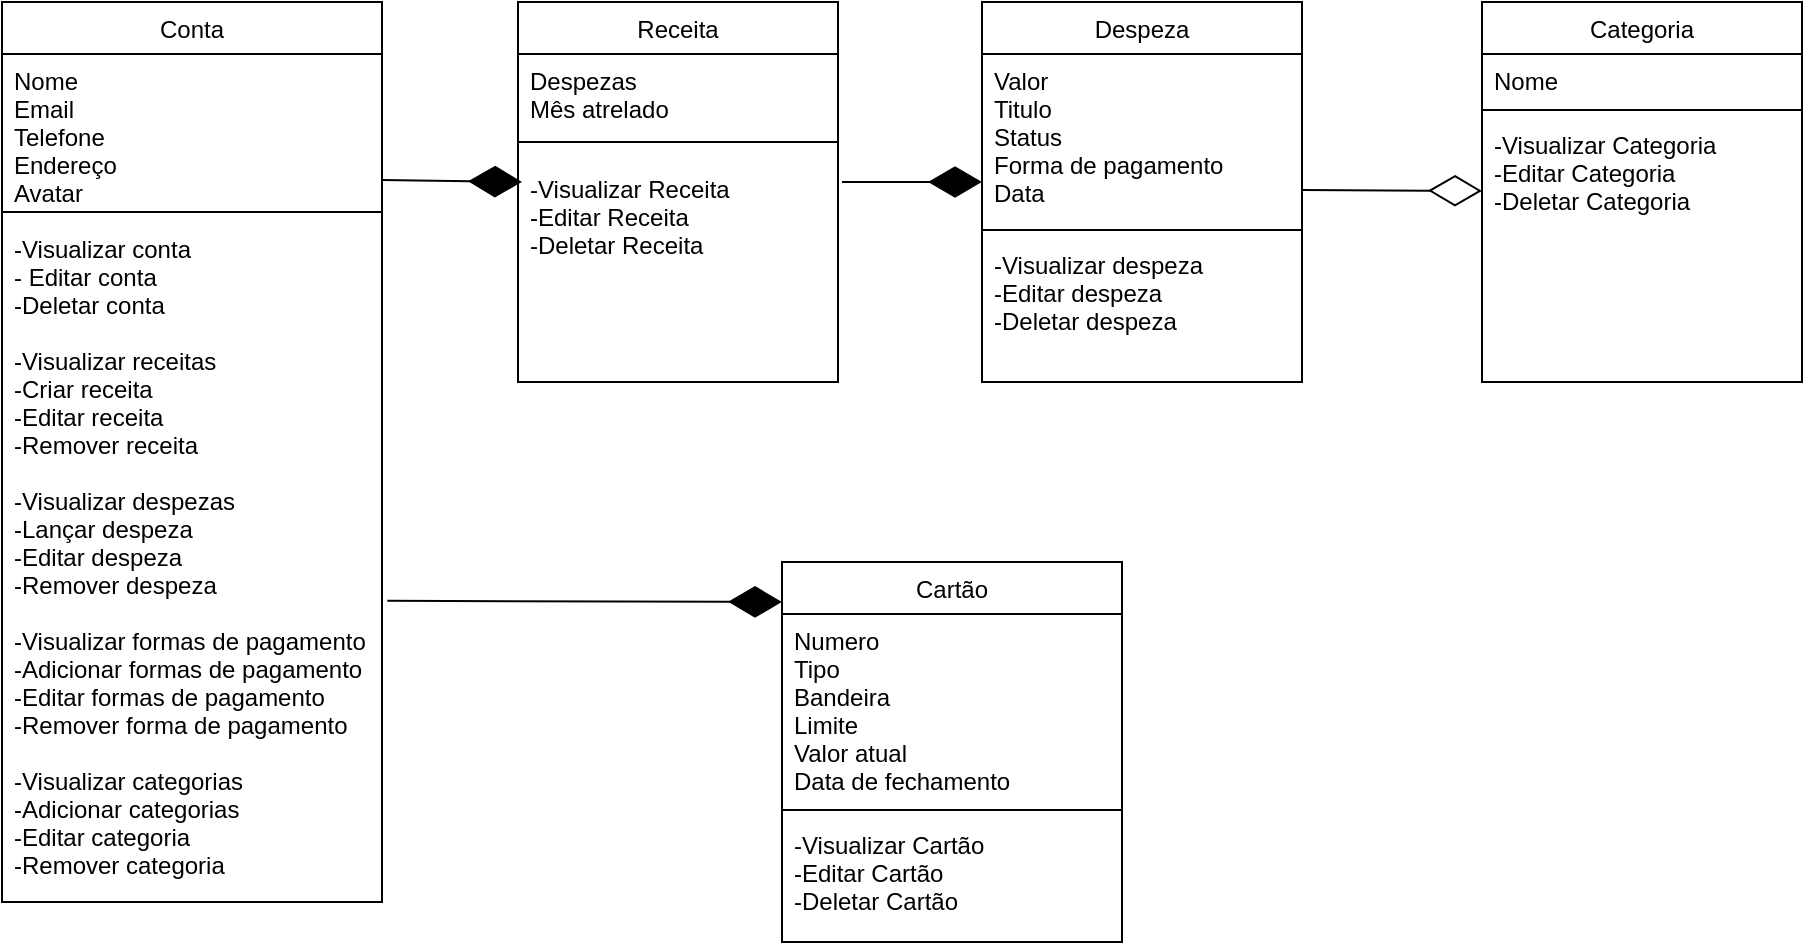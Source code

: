 <mxfile version="20.2.7" type="device"><diagram id="C5RBs43oDa-KdzZeNtuy" name="Page-1"><mxGraphModel dx="1578" dy="876" grid="1" gridSize="10" guides="1" tooltips="1" connect="1" arrows="1" fold="1" page="1" pageScale="1" pageWidth="827" pageHeight="1169" math="0" shadow="0"><root><mxCell id="WIyWlLk6GJQsqaUBKTNV-0"/><mxCell id="WIyWlLk6GJQsqaUBKTNV-1" parent="WIyWlLk6GJQsqaUBKTNV-0"/><mxCell id="vGy7mTZiqkGQbts9ifBi-1" value="Conta" style="swimlane;fontStyle=0;align=center;verticalAlign=top;childLayout=stackLayout;horizontal=1;startSize=26;horizontalStack=0;resizeParent=1;resizeLast=0;collapsible=1;marginBottom=0;rounded=0;shadow=0;strokeWidth=1;" vertex="1" parent="WIyWlLk6GJQsqaUBKTNV-1"><mxGeometry x="40" y="30" width="190" height="450" as="geometry"><mxRectangle x="340" y="380" width="170" height="26" as="alternateBounds"/></mxGeometry></mxCell><mxCell id="vGy7mTZiqkGQbts9ifBi-2" value="Nome&#10;Email&#10;Telefone&#10;Endereço&#10;Avatar" style="text;align=left;verticalAlign=top;spacingLeft=4;spacingRight=4;overflow=hidden;rotatable=0;points=[[0,0.5],[1,0.5]];portConstraint=eastwest;" vertex="1" parent="vGy7mTZiqkGQbts9ifBi-1"><mxGeometry y="26" width="190" height="74" as="geometry"/></mxCell><mxCell id="vGy7mTZiqkGQbts9ifBi-41" value="" style="endArrow=diamondThin;endFill=1;endSize=24;html=1;rounded=0;" edge="1" parent="vGy7mTZiqkGQbts9ifBi-1"><mxGeometry width="160" relative="1" as="geometry"><mxPoint x="190" y="89" as="sourcePoint"/><mxPoint x="260" y="90" as="targetPoint"/></mxGeometry></mxCell><mxCell id="vGy7mTZiqkGQbts9ifBi-3" value="" style="line;html=1;strokeWidth=1;align=left;verticalAlign=middle;spacingTop=-1;spacingLeft=3;spacingRight=3;rotatable=0;labelPosition=right;points=[];portConstraint=eastwest;" vertex="1" parent="vGy7mTZiqkGQbts9ifBi-1"><mxGeometry y="100" width="190" height="10" as="geometry"/></mxCell><mxCell id="vGy7mTZiqkGQbts9ifBi-16" value="-Visualizar conta&#10;- Editar conta&#10;-Deletar conta&#10;&#10;-Visualizar receitas&#10;-Criar receita&#10;-Editar receita&#10;-Remover receita&#10;&#10;-Visualizar despezas&#10;-Lançar despeza&#10;-Editar despeza&#10;-Remover despeza&#10;&#10;-Visualizar formas de pagamento&#10;-Adicionar formas de pagamento&#10;-Editar formas de pagamento&#10;-Remover forma de pagamento&#10;&#10;-Visualizar categorias&#10;-Adicionar categorias&#10;-Editar categoria&#10;-Remover categoria" style="text;align=left;verticalAlign=top;spacingLeft=4;spacingRight=4;overflow=hidden;rotatable=0;points=[[0,0.5],[1,0.5]];portConstraint=eastwest;fontStyle=0" vertex="1" parent="vGy7mTZiqkGQbts9ifBi-1"><mxGeometry y="110" width="190" height="340" as="geometry"/></mxCell><mxCell id="vGy7mTZiqkGQbts9ifBi-5" value="Despeza" style="swimlane;fontStyle=0;align=center;verticalAlign=top;childLayout=stackLayout;horizontal=1;startSize=26;horizontalStack=0;resizeParent=1;resizeLast=0;collapsible=1;marginBottom=0;rounded=0;shadow=0;strokeWidth=1;" vertex="1" parent="WIyWlLk6GJQsqaUBKTNV-1"><mxGeometry x="530" y="30" width="160" height="190" as="geometry"><mxRectangle x="340" y="380" width="170" height="26" as="alternateBounds"/></mxGeometry></mxCell><mxCell id="vGy7mTZiqkGQbts9ifBi-6" value="Valor&#10;Titulo&#10;Status&#10;Forma de pagamento&#10;Data" style="text;align=left;verticalAlign=top;spacingLeft=4;spacingRight=4;overflow=hidden;rotatable=0;points=[[0,0.5],[1,0.5]];portConstraint=eastwest;" vertex="1" parent="vGy7mTZiqkGQbts9ifBi-5"><mxGeometry y="26" width="160" height="84" as="geometry"/></mxCell><mxCell id="vGy7mTZiqkGQbts9ifBi-7" value="" style="line;html=1;strokeWidth=1;align=left;verticalAlign=middle;spacingTop=-1;spacingLeft=3;spacingRight=3;rotatable=0;labelPosition=right;points=[];portConstraint=eastwest;" vertex="1" parent="vGy7mTZiqkGQbts9ifBi-5"><mxGeometry y="110" width="160" height="8" as="geometry"/></mxCell><mxCell id="vGy7mTZiqkGQbts9ifBi-27" value="-Visualizar despeza&#10;-Editar despeza&#10;-Deletar despeza" style="text;align=left;verticalAlign=top;spacingLeft=4;spacingRight=4;overflow=hidden;rotatable=0;points=[[0,0.5],[1,0.5]];portConstraint=eastwest;" vertex="1" parent="vGy7mTZiqkGQbts9ifBi-5"><mxGeometry y="118" width="160" height="52" as="geometry"/></mxCell><mxCell id="vGy7mTZiqkGQbts9ifBi-8" value="Cartão" style="swimlane;fontStyle=0;align=center;verticalAlign=top;childLayout=stackLayout;horizontal=1;startSize=26;horizontalStack=0;resizeParent=1;resizeLast=0;collapsible=1;marginBottom=0;rounded=0;shadow=0;strokeWidth=1;" vertex="1" parent="WIyWlLk6GJQsqaUBKTNV-1"><mxGeometry x="430" y="310" width="170" height="190" as="geometry"><mxRectangle x="340" y="380" width="170" height="26" as="alternateBounds"/></mxGeometry></mxCell><mxCell id="vGy7mTZiqkGQbts9ifBi-9" value="Numero&#10;Tipo&#10;Bandeira&#10;Limite&#10;Valor atual&#10;Data de fechamento" style="text;align=left;verticalAlign=top;spacingLeft=4;spacingRight=4;overflow=hidden;rotatable=0;points=[[0,0.5],[1,0.5]];portConstraint=eastwest;" vertex="1" parent="vGy7mTZiqkGQbts9ifBi-8"><mxGeometry y="26" width="170" height="94" as="geometry"/></mxCell><mxCell id="vGy7mTZiqkGQbts9ifBi-10" value="" style="line;html=1;strokeWidth=1;align=left;verticalAlign=middle;spacingTop=-1;spacingLeft=3;spacingRight=3;rotatable=0;labelPosition=right;points=[];portConstraint=eastwest;" vertex="1" parent="vGy7mTZiqkGQbts9ifBi-8"><mxGeometry y="120" width="170" height="8" as="geometry"/></mxCell><mxCell id="vGy7mTZiqkGQbts9ifBi-25" value="-Visualizar Cartão&#10;-Editar Cartão&#10;-Deletar Cartão" style="text;align=left;verticalAlign=top;spacingLeft=4;spacingRight=4;overflow=hidden;rotatable=0;points=[[0,0.5],[1,0.5]];portConstraint=eastwest;" vertex="1" parent="vGy7mTZiqkGQbts9ifBi-8"><mxGeometry y="128" width="170" height="52" as="geometry"/></mxCell><mxCell id="vGy7mTZiqkGQbts9ifBi-11" value="Categoria" style="swimlane;fontStyle=0;align=center;verticalAlign=top;childLayout=stackLayout;horizontal=1;startSize=26;horizontalStack=0;resizeParent=1;resizeLast=0;collapsible=1;marginBottom=0;rounded=0;shadow=0;strokeWidth=1;" vertex="1" parent="WIyWlLk6GJQsqaUBKTNV-1"><mxGeometry x="780" y="30" width="160" height="190" as="geometry"><mxRectangle x="340" y="380" width="170" height="26" as="alternateBounds"/></mxGeometry></mxCell><mxCell id="vGy7mTZiqkGQbts9ifBi-12" value="Nome" style="text;align=left;verticalAlign=top;spacingLeft=4;spacingRight=4;overflow=hidden;rotatable=0;points=[[0,0.5],[1,0.5]];portConstraint=eastwest;" vertex="1" parent="vGy7mTZiqkGQbts9ifBi-11"><mxGeometry y="26" width="160" height="24" as="geometry"/></mxCell><mxCell id="vGy7mTZiqkGQbts9ifBi-13" value="" style="line;html=1;strokeWidth=1;align=left;verticalAlign=middle;spacingTop=-1;spacingLeft=3;spacingRight=3;rotatable=0;labelPosition=right;points=[];portConstraint=eastwest;" vertex="1" parent="vGy7mTZiqkGQbts9ifBi-11"><mxGeometry y="50" width="160" height="8" as="geometry"/></mxCell><mxCell id="vGy7mTZiqkGQbts9ifBi-28" value="-Visualizar Categoria&#10;-Editar Categoria&#10;-Deletar Categoria" style="text;align=left;verticalAlign=top;spacingLeft=4;spacingRight=4;overflow=hidden;rotatable=0;points=[[0,0.5],[1,0.5]];portConstraint=eastwest;" vertex="1" parent="vGy7mTZiqkGQbts9ifBi-11"><mxGeometry y="58" width="160" height="52" as="geometry"/></mxCell><mxCell id="vGy7mTZiqkGQbts9ifBi-17" value="Receita" style="swimlane;fontStyle=0;align=center;verticalAlign=top;childLayout=stackLayout;horizontal=1;startSize=26;horizontalStack=0;resizeParent=1;resizeLast=0;collapsible=1;marginBottom=0;rounded=0;shadow=0;strokeWidth=1;" vertex="1" parent="WIyWlLk6GJQsqaUBKTNV-1"><mxGeometry x="298" y="30" width="160" height="190" as="geometry"><mxRectangle x="340" y="380" width="170" height="26" as="alternateBounds"/></mxGeometry></mxCell><mxCell id="vGy7mTZiqkGQbts9ifBi-18" value="Despezas&#10;Mês atrelado" style="text;align=left;verticalAlign=top;spacingLeft=4;spacingRight=4;overflow=hidden;rotatable=0;points=[[0,0.5],[1,0.5]];portConstraint=eastwest;" vertex="1" parent="vGy7mTZiqkGQbts9ifBi-17"><mxGeometry y="26" width="160" height="34" as="geometry"/></mxCell><mxCell id="vGy7mTZiqkGQbts9ifBi-19" value="" style="line;html=1;strokeWidth=1;align=left;verticalAlign=middle;spacingTop=-1;spacingLeft=3;spacingRight=3;rotatable=0;labelPosition=right;points=[];portConstraint=eastwest;" vertex="1" parent="vGy7mTZiqkGQbts9ifBi-17"><mxGeometry y="60" width="160" height="20" as="geometry"/></mxCell><mxCell id="vGy7mTZiqkGQbts9ifBi-29" value="-Visualizar Receita&#10;-Editar Receita&#10;-Deletar Receita" style="text;align=left;verticalAlign=top;spacingLeft=4;spacingRight=4;overflow=hidden;rotatable=0;points=[[0,0.5],[1,0.5]];portConstraint=eastwest;" vertex="1" parent="vGy7mTZiqkGQbts9ifBi-17"><mxGeometry y="80" width="160" height="52" as="geometry"/></mxCell><mxCell id="vGy7mTZiqkGQbts9ifBi-37" value="" style="endArrow=diamondThin;endFill=1;endSize=24;html=1;rounded=0;" edge="1" parent="WIyWlLk6GJQsqaUBKTNV-1"><mxGeometry width="160" relative="1" as="geometry"><mxPoint x="460" y="120" as="sourcePoint"/><mxPoint x="530" y="120" as="targetPoint"/></mxGeometry></mxCell><mxCell id="vGy7mTZiqkGQbts9ifBi-39" value="" style="endArrow=diamondThin;endFill=0;endSize=24;html=1;rounded=0;" edge="1" parent="WIyWlLk6GJQsqaUBKTNV-1"><mxGeometry width="160" relative="1" as="geometry"><mxPoint x="690" y="124" as="sourcePoint"/><mxPoint x="780" y="124.44" as="targetPoint"/></mxGeometry></mxCell><mxCell id="vGy7mTZiqkGQbts9ifBi-40" value="" style="endArrow=diamondThin;endFill=1;endSize=24;html=1;rounded=0;exitX=1.014;exitY=0.557;exitDx=0;exitDy=0;exitPerimeter=0;" edge="1" parent="WIyWlLk6GJQsqaUBKTNV-1" source="vGy7mTZiqkGQbts9ifBi-16"><mxGeometry width="160" relative="1" as="geometry"><mxPoint x="270" y="330" as="sourcePoint"/><mxPoint x="430" y="330" as="targetPoint"/></mxGeometry></mxCell></root></mxGraphModel></diagram></mxfile>